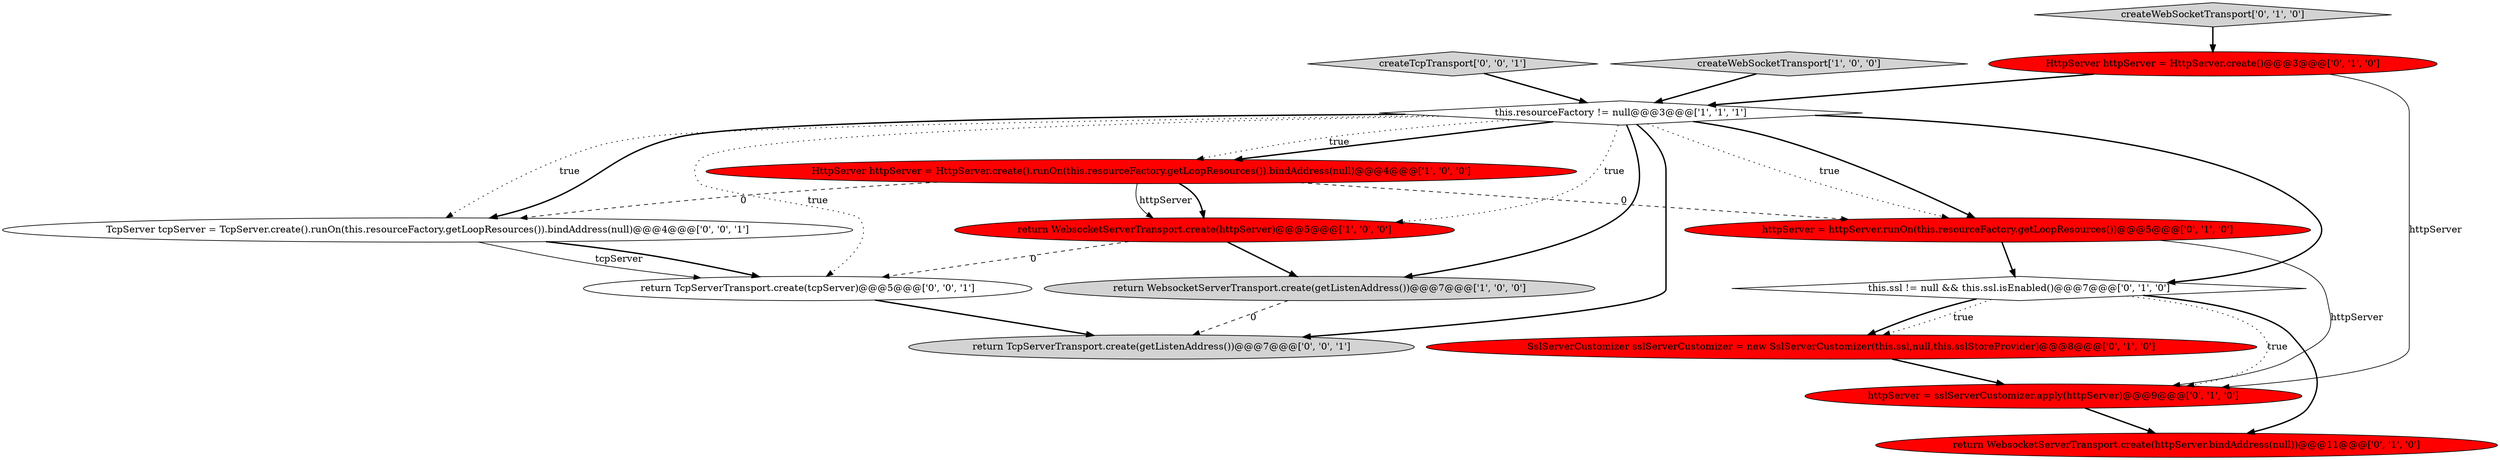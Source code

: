 digraph {
7 [style = filled, label = "httpServer = sslServerCustomizer.apply(httpServer)@@@9@@@['0', '1', '0']", fillcolor = red, shape = ellipse image = "AAA1AAABBB2BBB"];
3 [style = filled, label = "this.resourceFactory != null@@@3@@@['1', '1', '1']", fillcolor = white, shape = diamond image = "AAA0AAABBB1BBB"];
1 [style = filled, label = "createWebSocketTransport['1', '0', '0']", fillcolor = lightgray, shape = diamond image = "AAA0AAABBB1BBB"];
11 [style = filled, label = "SslServerCustomizer sslServerCustomizer = new SslServerCustomizer(this.ssl,null,this.sslStoreProvider)@@@8@@@['0', '1', '0']", fillcolor = red, shape = ellipse image = "AAA1AAABBB2BBB"];
2 [style = filled, label = "return WebsocketServerTransport.create(getListenAddress())@@@7@@@['1', '0', '0']", fillcolor = lightgray, shape = ellipse image = "AAA0AAABBB1BBB"];
8 [style = filled, label = "httpServer = httpServer.runOn(this.resourceFactory.getLoopResources())@@@5@@@['0', '1', '0']", fillcolor = red, shape = ellipse image = "AAA1AAABBB2BBB"];
4 [style = filled, label = "return WebsocketServerTransport.create(httpServer)@@@5@@@['1', '0', '0']", fillcolor = red, shape = ellipse image = "AAA1AAABBB1BBB"];
13 [style = filled, label = "return TcpServerTransport.create(getListenAddress())@@@7@@@['0', '0', '1']", fillcolor = lightgray, shape = ellipse image = "AAA0AAABBB3BBB"];
9 [style = filled, label = "HttpServer httpServer = HttpServer.create()@@@3@@@['0', '1', '0']", fillcolor = red, shape = ellipse image = "AAA1AAABBB2BBB"];
14 [style = filled, label = "return TcpServerTransport.create(tcpServer)@@@5@@@['0', '0', '1']", fillcolor = white, shape = ellipse image = "AAA0AAABBB3BBB"];
12 [style = filled, label = "TcpServer tcpServer = TcpServer.create().runOn(this.resourceFactory.getLoopResources()).bindAddress(null)@@@4@@@['0', '0', '1']", fillcolor = white, shape = ellipse image = "AAA0AAABBB3BBB"];
15 [style = filled, label = "createTcpTransport['0', '0', '1']", fillcolor = lightgray, shape = diamond image = "AAA0AAABBB3BBB"];
10 [style = filled, label = "createWebSocketTransport['0', '1', '0']", fillcolor = lightgray, shape = diamond image = "AAA0AAABBB2BBB"];
5 [style = filled, label = "return WebsocketServerTransport.create(httpServer.bindAddress(null))@@@11@@@['0', '1', '0']", fillcolor = red, shape = ellipse image = "AAA1AAABBB2BBB"];
0 [style = filled, label = "HttpServer httpServer = HttpServer.create().runOn(this.resourceFactory.getLoopResources()).bindAddress(null)@@@4@@@['1', '0', '0']", fillcolor = red, shape = ellipse image = "AAA1AAABBB1BBB"];
6 [style = filled, label = "this.ssl != null && this.ssl.isEnabled()@@@7@@@['0', '1', '0']", fillcolor = white, shape = diamond image = "AAA0AAABBB2BBB"];
12->14 [style = solid, label="tcpServer"];
8->7 [style = solid, label="httpServer"];
1->3 [style = bold, label=""];
3->4 [style = dotted, label="true"];
3->6 [style = bold, label=""];
8->6 [style = bold, label=""];
4->2 [style = bold, label=""];
3->12 [style = bold, label=""];
0->12 [style = dashed, label="0"];
15->3 [style = bold, label=""];
3->0 [style = bold, label=""];
3->14 [style = dotted, label="true"];
6->5 [style = bold, label=""];
7->5 [style = bold, label=""];
3->2 [style = bold, label=""];
0->4 [style = bold, label=""];
2->13 [style = dashed, label="0"];
3->12 [style = dotted, label="true"];
3->8 [style = bold, label=""];
6->11 [style = bold, label=""];
9->7 [style = solid, label="httpServer"];
12->14 [style = bold, label=""];
3->0 [style = dotted, label="true"];
6->7 [style = dotted, label="true"];
3->13 [style = bold, label=""];
9->3 [style = bold, label=""];
0->8 [style = dashed, label="0"];
4->14 [style = dashed, label="0"];
10->9 [style = bold, label=""];
6->11 [style = dotted, label="true"];
14->13 [style = bold, label=""];
3->8 [style = dotted, label="true"];
0->4 [style = solid, label="httpServer"];
11->7 [style = bold, label=""];
}
